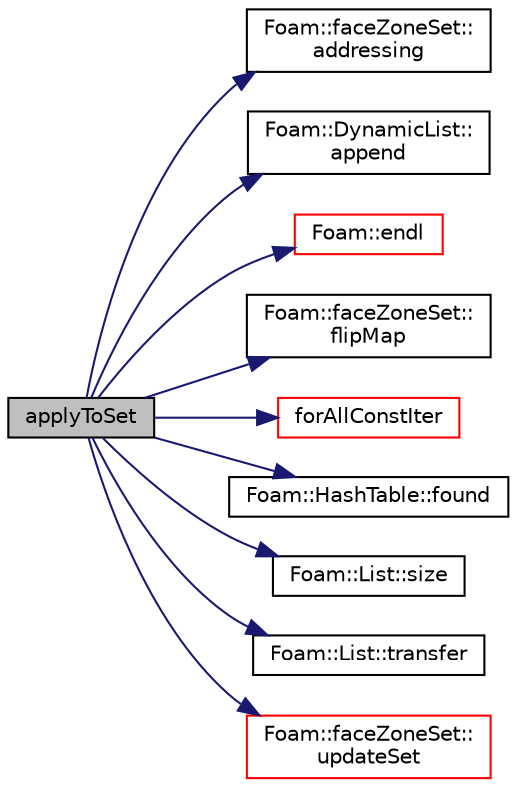 digraph "applyToSet"
{
  bgcolor="transparent";
  edge [fontname="Helvetica",fontsize="10",labelfontname="Helvetica",labelfontsize="10"];
  node [fontname="Helvetica",fontsize="10",shape=record];
  rankdir="LR";
  Node858 [label="applyToSet",height=0.2,width=0.4,color="black", fillcolor="grey75", style="filled", fontcolor="black"];
  Node858 -> Node859 [color="midnightblue",fontsize="10",style="solid",fontname="Helvetica"];
  Node859 [label="Foam::faceZoneSet::\laddressing",height=0.2,width=0.4,color="black",URL="$a26585.html#abe4a52e464439857d1db72855d722d49"];
  Node858 -> Node860 [color="midnightblue",fontsize="10",style="solid",fontname="Helvetica"];
  Node860 [label="Foam::DynamicList::\lappend",height=0.2,width=0.4,color="black",URL="$a27005.html#a7b67b42af715604376ad63a681dee6d8",tooltip="Append an element at the end of the list. "];
  Node858 -> Node861 [color="midnightblue",fontsize="10",style="solid",fontname="Helvetica"];
  Node861 [label="Foam::endl",height=0.2,width=0.4,color="red",URL="$a21851.html#a2db8fe02a0d3909e9351bb4275b23ce4",tooltip="Add newline and flush stream. "];
  Node858 -> Node863 [color="midnightblue",fontsize="10",style="solid",fontname="Helvetica"];
  Node863 [label="Foam::faceZoneSet::\lflipMap",height=0.2,width=0.4,color="black",URL="$a26585.html#a03ecd61e4e943657de29efcacd488b19"];
  Node858 -> Node864 [color="midnightblue",fontsize="10",style="solid",fontname="Helvetica"];
  Node864 [label="forAllConstIter",height=0.2,width=0.4,color="red",URL="$a39311.html#ae21e2836509b0fa7f7cedf6493b11b09"];
  Node858 -> Node1159 [color="midnightblue",fontsize="10",style="solid",fontname="Helvetica"];
  Node1159 [label="Foam::HashTable::found",height=0.2,width=0.4,color="black",URL="$a26841.html#a9a7a02c333e3e98344a1e5b891c4d985",tooltip="Return true if hashedEntry is found in table. "];
  Node858 -> Node960 [color="midnightblue",fontsize="10",style="solid",fontname="Helvetica"];
  Node960 [label="Foam::List::size",height=0.2,width=0.4,color="black",URL="$a26833.html#a8a5f6fa29bd4b500caf186f60245b384",tooltip="Override size to be inconsistent with allocated storage. "];
  Node858 -> Node1160 [color="midnightblue",fontsize="10",style="solid",fontname="Helvetica"];
  Node1160 [label="Foam::List::transfer",height=0.2,width=0.4,color="black",URL="$a26833.html#a25ad1d2084d16b234b0cf91c07e832c0",tooltip="Transfer the contents of the argument List into this list. "];
  Node858 -> Node1161 [color="midnightblue",fontsize="10",style="solid",fontname="Helvetica"];
  Node1161 [label="Foam::faceZoneSet::\lupdateSet",height=0.2,width=0.4,color="red",URL="$a26585.html#afc9e2e914d3928dd7281d2ac71452052",tooltip="Sort addressing and make faceSet part consistent with addressing. "];
}
